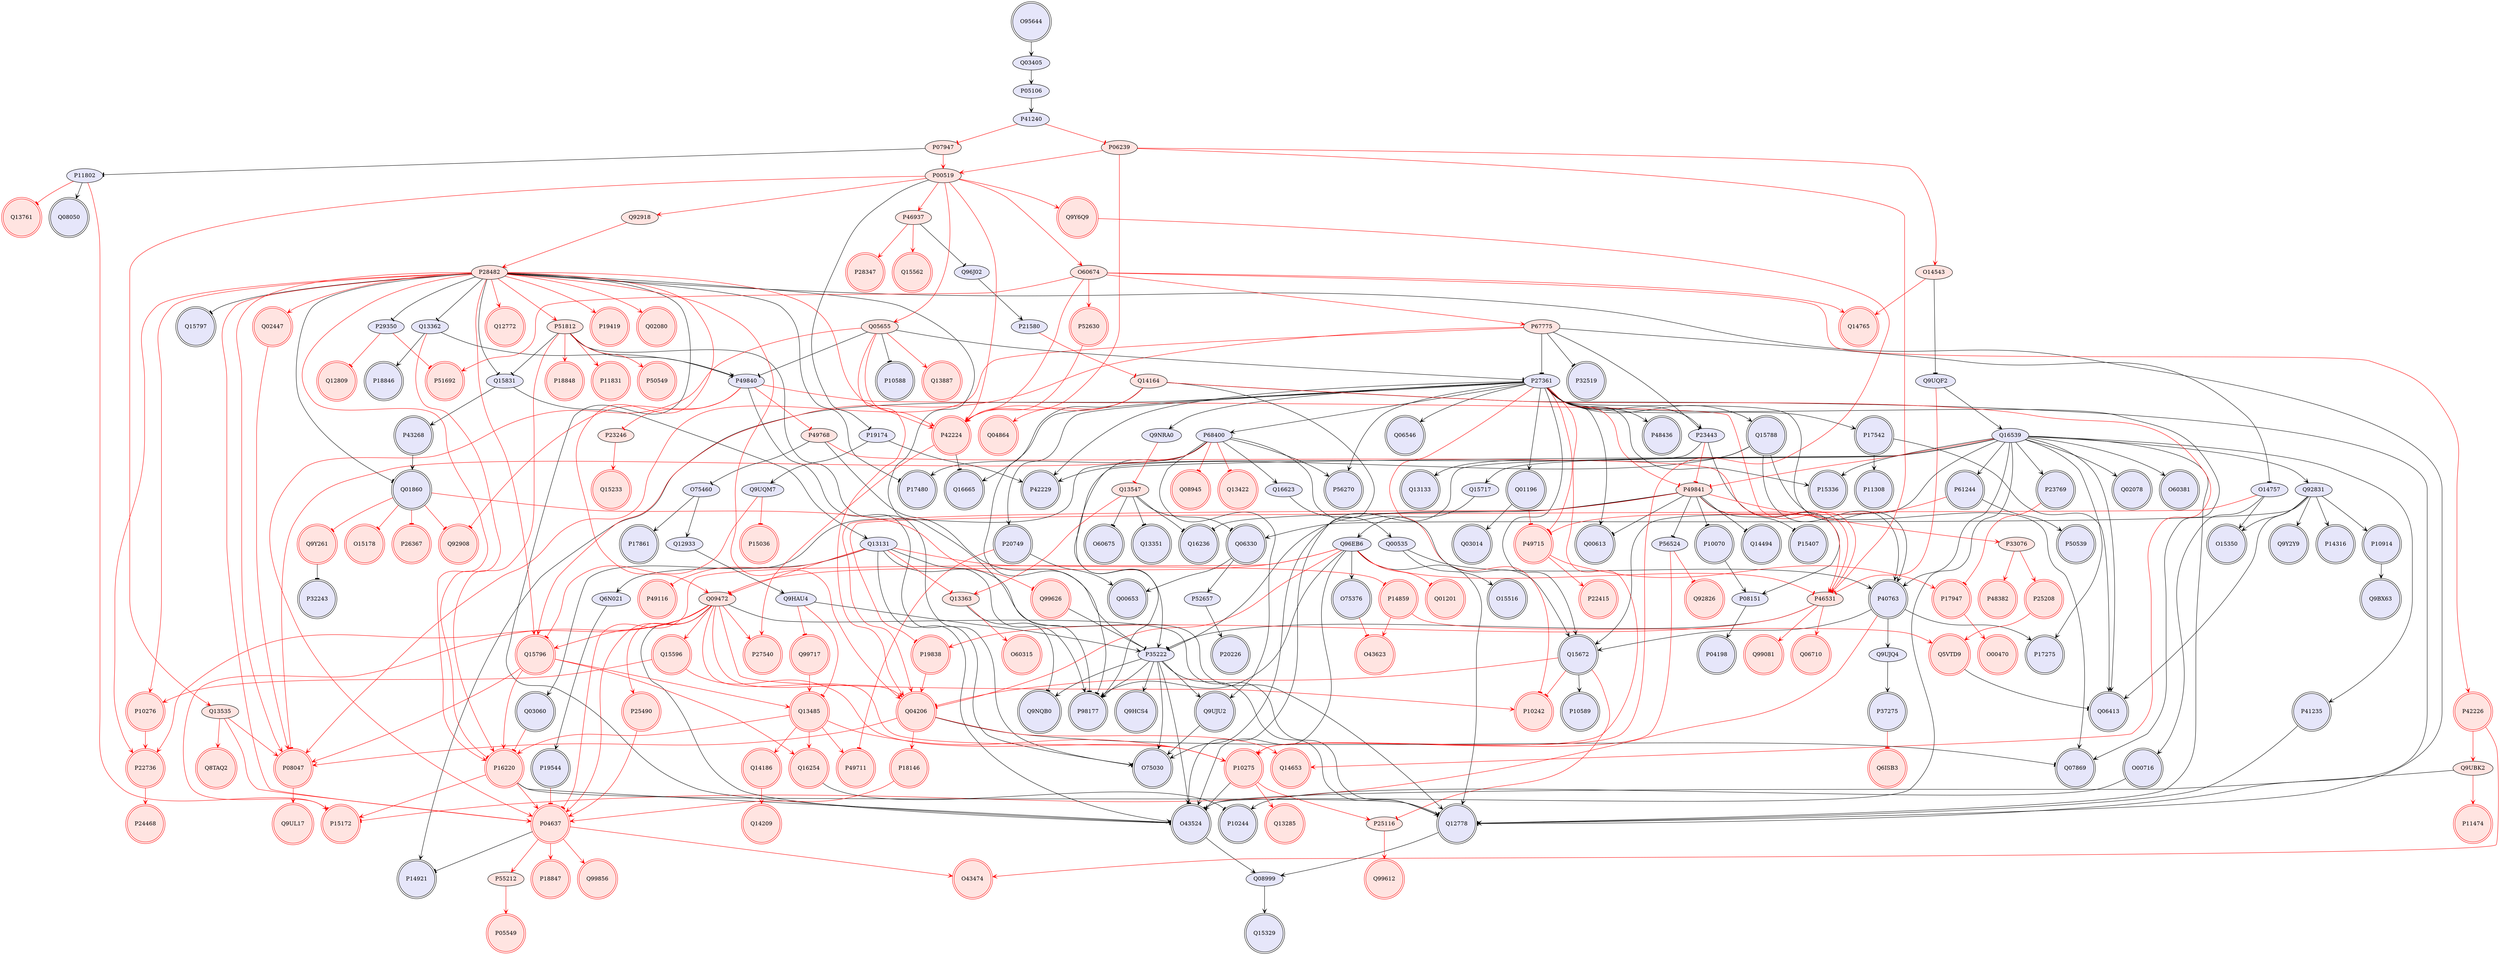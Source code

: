 digraph {

P46937->Q96J02 [penwidth=1, color=black, arrowhead="tee"]
Q96J02->P21580 [penwidth=1, color=black, arrowhead="vee"]
P07947->P11802 [penwidth=1, color=black, arrowhead="tee"]
Q00535->P40763 [penwidth=1, color=black, arrowhead="vee"]
Q16623->Q00535 [penwidth=1, color=black, arrowhead="vee"]
Q00535->O15516 [penwidth=1, color=black, arrowhead="vee"]
O75460->P17861 [penwidth=1, color=black, arrowhead="vee"]
P11802->Q08050 [penwidth=1, color=black, arrowhead="vee"]
P51812->Q15831 [penwidth=1, color=black, arrowhead="tee"]
P51812->P49840 [penwidth=1, color=black, arrowhead="tee"]
P51812->O75030 [penwidth=1, color=black, arrowhead="tee"]
Q92831->O15350 [penwidth=1, color=black, arrowhead="vee"]
O14757->O15350 [penwidth=1, color=black, arrowhead="vee"]
Q15717->Q96EB6 [penwidth=1, color=black, arrowhead="vee"]
Q96EB6->O75376 [penwidth=1, color=black, arrowhead="vee"]
Q96EB6->Q12778 [penwidth=1, color=black, arrowhead="vee"]
Q96EB6->O43524 [penwidth=1, color=black, arrowhead="vee"]
Q96EB6->P98177 [penwidth=1, color=black, arrowhead="vee"]
Q09472->Q12778 [penwidth=1, color=black, arrowhead="tee"]
Q09472->O43524 [penwidth=1, color=black, arrowhead="tee"]
P27361->P40763 [penwidth=1, color=black, arrowhead="vee"]
P67775->P27361 [penwidth=1, color=black, arrowhead="tee"]
P27361->Q00613 [penwidth=1, color=black, arrowhead="vee"]
P27361->Q15788 [penwidth=1, color=black, arrowhead="vee"]
P27361->P68400 [penwidth=1, color=black, arrowhead="vee"]
P27361->P20749 [penwidth=1, color=black, arrowhead="vee"]
P27361->P15336 [penwidth=1, color=black, arrowhead="vee"]
P27361->P23443 [penwidth=1, color=black, arrowhead="vee"]
P27361->Q06546 [penwidth=1, color=black, arrowhead="vee"]
P27361->P42229 [penwidth=1, color=black, arrowhead="vee"]
P27361->Q16665 [penwidth=1, color=black, arrowhead="vee"]
P27361->Q15672 [penwidth=1, color=black, arrowhead="vee"]
P27361->Q9NRA0 [penwidth=1, color=black, arrowhead="vee"]
Q05655->P27361 [penwidth=1, color=black, arrowhead="tee"]
P27361->Q07869 [penwidth=1, color=black, arrowhead="vee"]
P27361->Q01196 [penwidth=1, color=black, arrowhead="vee"]
P27361->P14921 [penwidth=1, color=black, arrowhead="vee"]
P27361->P17542 [penwidth=1, color=black, arrowhead="vee"]
P27361->P56270 [penwidth=1, color=black, arrowhead="vee"]
P10070->P08151 [penwidth=1, color=black, arrowhead="vee"]
P23443->P08151 [penwidth=1, color=black, arrowhead="vee"]
P49768->P35222 [penwidth=1, color=black, arrowhead="tee"]
P35222->Q9NQB0 [penwidth=1, color=black, arrowhead="vee"]
P35222->Q12778 [penwidth=1, color=black, arrowhead="vee"]
P35222->Q9UJU2 [penwidth=1, color=black, arrowhead="vee"]
P68400->P35222 [penwidth=1, color=black, arrowhead="vee"]
P46531->P35222 [penwidth=1, color=black, arrowhead="tee"]
P35222->O75030 [penwidth=1, color=black, arrowhead="vee"]
P35222->O43524 [penwidth=1, color=black, arrowhead="vee"]
P49841->P35222 [penwidth=1, color=black, arrowhead="tee"]
P35222->P98177 [penwidth=1, color=black, arrowhead="vee"]
Q9HAU4->P35222 [penwidth=1, color=black, arrowhead="vee"]
Q99626->P35222 [penwidth=1, color=black, arrowhead="tee"]
P35222->Q9HCS4 [penwidth=1, color=black, arrowhead="vee"]
O14543->Q9UQF2 [penwidth=1, color=black, arrowhead="tee"]
Q9UQF2->Q16539 [penwidth=1, color=black, arrowhead="vee"]
P20749->Q00653 [penwidth=1, color=black, arrowhead="vee"]
Q16539->Q15717 [penwidth=1, color=black, arrowhead="vee"]
Q15788->P40763 [penwidth=1, color=black, arrowhead="vee"]
P40763->P17275 [penwidth=1, color=black, arrowhead="vee"]
P40763->Q15672 [penwidth=1, color=black, arrowhead="vee"]
Q16539->P40763 [penwidth=1, color=black, arrowhead="vee"]
P28482->Q15797 [penwidth=1, color=black, arrowhead="tee"]
Q13363->Q9NQB0 [penwidth=1, color=black, arrowhead="tee"]
O00716->P10244 [penwidth=1, color=black, arrowhead="vee"]
Q16254->P10244 [penwidth=1, color=black, arrowhead="tee"]
P16220->Q12778 [penwidth=1, color=black, arrowhead="tee"]
P16220->O43524 [penwidth=1, color=black, arrowhead="tee"]
Q14164->Q12778 [penwidth=1, color=black, arrowhead="tee"]
Q14164->O43524 [penwidth=1, color=black, arrowhead="tee"]
Q14164->P98177 [penwidth=1, color=black, arrowhead="tee"]
Q9Y261->P32243 [penwidth=1, color=black, arrowhead="tee"]
P49768->O75460 [penwidth=1, color=black, arrowhead="tee"]
O75460->Q12933 [penwidth=1, color=black, arrowhead="vee"]
Q92831->Q06330 [penwidth=1, color=black, arrowhead="vee"]
Q92831->P10914 [penwidth=1, color=black, arrowhead="vee"]
Q16539->Q92831 [penwidth=1, color=black, arrowhead="vee"]
Q92831->P14316 [penwidth=1, color=black, arrowhead="vee"]
Q92831->Q06413 [penwidth=1, color=black, arrowhead="vee"]
Q92831->Q9Y2Y9 [penwidth=1, color=black, arrowhead="vee"]
O14757->O00716 [penwidth=1, color=black, arrowhead="vee"]
P49841->P10070 [penwidth=1, color=black, arrowhead="tee"]
Q08999->Q15329 [penwidth=1, color=black, arrowhead="vee"]
P28482->Q15831 [penwidth=1, color=black, arrowhead="tee"]
Q15831->Q13131 [penwidth=1, color=black, arrowhead="vee"]
Q15831->P43268 [penwidth=1, color=black, arrowhead="vee"]
P28482->P29350 [penwidth=1, color=black, arrowhead="tee"]
P67775->O14757 [penwidth=1, color=black, arrowhead="tee"]
P67775->P23443 [penwidth=1, color=black, arrowhead="tee"]
P67775->P32519 [penwidth=1, color=black, arrowhead="tee"]
P68400->Q16623 [penwidth=1, color=black, arrowhead="vee"]
P04637->P14921 [penwidth=1, color=black, arrowhead="tee"]
P52657->P20226 [penwidth=1, color=black, arrowhead="vee"]
Q16539->Q12778 [penwidth=1, color=black, arrowhead="vee"]
P28482->Q12778 [penwidth=1, color=black, arrowhead="tee"]
Q13131->Q12778 [penwidth=1, color=black, arrowhead="vee"]
P41235->Q12778 [penwidth=1, color=black, arrowhead="vee"]
P49840->O75030 [penwidth=1, color=black, arrowhead="vee"]
Q13362->P49840 [penwidth=1, color=black, arrowhead="vee"]
Q05655->P49840 [penwidth=1, color=black, arrowhead="tee"]
P42224->Q16665 [penwidth=1, color=black, arrowhead="tee"]
P49841->Q00613 [penwidth=1, color=black, arrowhead="tee"]
Q15788->P42229 [penwidth=1, color=black, arrowhead="vee"]
Q15788->Q07869 [penwidth=1, color=black, arrowhead="vee"]
Q15788->Q13133 [penwidth=1, color=black, arrowhead="vee"]
P68400->Q9UJU2 [penwidth=1, color=black, arrowhead="vee"]
Q9UJU2->O75030 [penwidth=1, color=black, arrowhead="vee"]
P10275->O43524 [penwidth=1, color=black, arrowhead="tee"]
P49841->P56524 [penwidth=1, color=black, arrowhead="tee"]
Q13547->Q06330 [penwidth=1, color=black, arrowhead="tee"]
Q06330->P52657 [penwidth=1, color=black, arrowhead="vee"]
Q13362->P18846 [penwidth=1, color=black, arrowhead="vee"]
Q16539->P61244 [penwidth=1, color=black, arrowhead="vee"]
P61244->P50539 [penwidth=1, color=black, arrowhead="vee"]
Q13547->O60675 [penwidth=1, color=black, arrowhead="tee"]
Q13547->Q16236 [penwidth=1, color=black, arrowhead="tee"]
Q13547->Q13351 [penwidth=1, color=black, arrowhead="tee"]
P19174->Q9UQM7 [penwidth=1, color=black, arrowhead="vee"]
P19174->P42229 [penwidth=1, color=black, arrowhead="vee"]
P00519->P19174 [penwidth=1, color=black, arrowhead="tee"]
P68400->Q15672 [penwidth=1, color=black, arrowhead="vee"]
P68400->P56270 [penwidth=1, color=black, arrowhead="vee"]
P68400->P17480 [penwidth=1, color=black, arrowhead="vee"]
Q16539->P15336 [penwidth=1, color=black, arrowhead="vee"]
P49841->P15407 [penwidth=1, color=black, arrowhead="tee"]
P10914->Q9BX63 [penwidth=1, color=black, arrowhead="vee"]
P23443->Q03060 [penwidth=1, color=black, arrowhead="vee"]
Q16539->O75030 [penwidth=1, color=black, arrowhead="vee"]
Q9UBK2->O43524 [penwidth=1, color=black, arrowhead="tee"]
Q16539->Q02078 [penwidth=1, color=black, arrowhead="vee"]
Q04206->Q07869 [penwidth=1, color=black, arrowhead="tee"]
P49841->Q16236 [penwidth=1, color=black, arrowhead="tee"]
Q16539->P17275 [penwidth=1, color=black, arrowhead="vee"]
P28482->Q13362 [penwidth=1, color=black, arrowhead="tee"]
Q16539->Q15672 [penwidth=1, color=black, arrowhead="vee"]
Q16539->O60381 [penwidth=1, color=black, arrowhead="vee"]
Q05655->P10588 [penwidth=1, color=black, arrowhead="tee"]
Q16539->O43524 [penwidth=1, color=black, arrowhead="vee"]
P28482->O43524 [penwidth=1, color=black, arrowhead="tee"]
Q13131->O43524 [penwidth=1, color=black, arrowhead="vee"]
Q12933->Q9HAU4 [penwidth=1, color=black, arrowhead="vee"]
Q01196->Q03014 [penwidth=1, color=black, arrowhead="vee"]
Q16539->P98177 [penwidth=1, color=black, arrowhead="vee"]
Q16539->P41235 [penwidth=1, color=black, arrowhead="vee"]
Q16539->P23769 [penwidth=1, color=black, arrowhead="vee"]
Q16539->Q06413 [penwidth=1, color=black, arrowhead="vee"]
P49841->Q14494 [penwidth=1, color=black, arrowhead="tee"]
P28482->P98177 [penwidth=1, color=black, arrowhead="tee"]
Q13131->P98177 [penwidth=1, color=black, arrowhead="vee"]
P28482->Q01860 [penwidth=1, color=black, arrowhead="tee"]
P28482->P17480 [penwidth=1, color=black, arrowhead="tee"]
Q03405->P05106 [penwidth=1, color=black, arrowhead="vee"]
Q13131->Q6N021 [penwidth=1, color=black, arrowhead="vee"]
P05106->P41240 [penwidth=1, color=black, arrowhead="vee"]
Q6N021->P19544 [penwidth=1, color=black, arrowhead="vee"]
P08151->P04198 [penwidth=1, color=black, arrowhead="vee"]
P43268->Q01860 [penwidth=1, color=black, arrowhead="vee"]
P17542->Q06413 [penwidth=1, color=black, arrowhead="vee"]
P17542->P11308 [penwidth=1, color=black, arrowhead="vee"]
P40763->Q9UJQ4 [penwidth=1, color=black, arrowhead="vee"]
Q5VTD9->Q06413 [penwidth=1, color=black, arrowhead="tee"]
Q9UJQ4->P37275 [penwidth=1, color=black, arrowhead="vee"]
Q06330->Q00653 [penwidth=1, color=black, arrowhead="vee"]
Q15672->P10589 [penwidth=1, color=black, arrowhead="vee"]
P27361->P48436 [penwidth=1, color=black, arrowhead="vee"]
O43524->Q08999 [penwidth=1, color=black, arrowhead="vee"]
O95644->Q03405 [penwidth=1, color=black, arrowhead="vee"]
Q12778->Q08999 [penwidth=1, color=black, arrowhead="vee"]
P07947->P00519 [penwidth=1, color=red, arrowhead="vee"]
P41240->P07947 [penwidth=1, color=red, arrowhead="tee"]
P06239->O14543 [penwidth=1, color=red, arrowhead="vee"]
P06239->P42224 [penwidth=1, color=red, arrowhead="vee"]
P06239->P46531 [penwidth=1, color=red, arrowhead="vee"]
P06239->P00519 [penwidth=1, color=red, arrowhead="vee"]
P41240->P06239 [penwidth=1, color=red, arrowhead="tee"]
P04637->P55212 [penwidth=1, color=red, arrowhead="vee"]
P55212->P05549 [penwidth=1, color=red, arrowhead="vee"]
P04637->P18847 [penwidth=1, color=red, arrowhead="vee"]
P51812->P18848 [penwidth=1, color=red, arrowhead="vee"]
P51812->P16220 [penwidth=1, color=red, arrowhead="vee"]
P51812->P11831 [penwidth=1, color=red, arrowhead="vee"]
P28482->P51812 [penwidth=1, color=red, arrowhead="vee"]
P51812->P50549 [penwidth=1, color=red, arrowhead="vee"]
Q99717->Q13485 [penwidth=1, color=red, arrowhead="vee"]
Q9HAU4->Q99717 [penwidth=1, color=red, arrowhead="tee"]
Q96EB6->Q09472 [penwidth=1, color=red, arrowhead="tee"]
Q96EB6->P04637 [penwidth=1, color=red, arrowhead="tee"]
Q96EB6->Q01201 [penwidth=1, color=red, arrowhead="tee"]
Q96EB6->P46531 [penwidth=1, color=red, arrowhead="tee"]
Q96EB6->Q04206 [penwidth=1, color=red, arrowhead="tee"]
Q13131->P14859 [penwidth=1, color=red, arrowhead="tee"]
Q09472->Q15796 [penwidth=1, color=red, arrowhead="vee"]
Q09472->P27540 [penwidth=1, color=red, arrowhead="vee"]
Q09472->P25490 [penwidth=1, color=red, arrowhead="vee"]
Q09472->P04637 [penwidth=1, color=red, arrowhead="vee"]
Q09472->P10275 [penwidth=1, color=red, arrowhead="vee"]
Q09472->P15172 [penwidth=1, color=red, arrowhead="vee"]
Q09472->P10242 [penwidth=1, color=red, arrowhead="vee"]
Q09472->Q15596 [penwidth=1, color=red, arrowhead="vee"]
Q09472->Q04206 [penwidth=1, color=red, arrowhead="vee"]
Q09472->P22736 [penwidth=1, color=red, arrowhead="vee"]
P28482->Q09472 [penwidth=1, color=red, arrowhead="vee"]
Q13131->Q09472 [penwidth=1, color=red, arrowhead="tee"]
P27361->P49715 [penwidth=1, color=red, arrowhead="tee"]
P27361->P10275 [penwidth=1, color=red, arrowhead="tee"]
P27361->P10242 [penwidth=1, color=red, arrowhead="tee"]
P27361->P49841 [penwidth=1, color=red, arrowhead="tee"]
Q15796->Q13485 [penwidth=1, color=red, arrowhead="vee"]
Q15796->P16220 [penwidth=1, color=red, arrowhead="vee"]
P67775->Q15796 [penwidth=1, color=red, arrowhead="vee"]
Q9UQM7->Q15796 [penwidth=1, color=red, arrowhead="tee"]
Q15796->P08047 [penwidth=1, color=red, arrowhead="vee"]
Q15796->Q16254 [penwidth=1, color=red, arrowhead="vee"]
P28482->Q15796 [penwidth=1, color=red, arrowhead="vee"]
P29350->P51692 [penwidth=1, color=red, arrowhead="tee"]
O60674->P51692 [penwidth=1, color=red, arrowhead="vee"]
Q9UQF2->P46531 [penwidth=1, color=red, arrowhead="tee"]
P40763->P15172 [penwidth=1, color=red, arrowhead="tee"]
Q13547->Q13363 [penwidth=1, color=red, arrowhead="vee"]
Q13131->Q13363 [penwidth=1, color=red, arrowhead="tee"]
Q13363->O60315 [penwidth=1, color=red, arrowhead="vee"]
Q13485->P16220 [penwidth=1, color=red, arrowhead="vee"]
Q13485->P49711 [penwidth=1, color=red, arrowhead="vee"]
Q13485->P10275 [penwidth=1, color=red, arrowhead="vee"]
Q13485->Q16254 [penwidth=1, color=red, arrowhead="vee"]
Q9HAU4->Q13485 [penwidth=1, color=red, arrowhead="tee"]
Q13485->Q14186 [penwidth=1, color=red, arrowhead="vee"]
P42224->P27540 [penwidth=1, color=red, arrowhead="vee"]
P00519->P46937 [penwidth=1, color=red, arrowhead="vee"]
P46937->Q15562 [penwidth=1, color=red, arrowhead="vee"]
P46937->P28347 [penwidth=1, color=red, arrowhead="vee"]
Q13131->P49116 [penwidth=1, color=red, arrowhead="tee"]
P61244->P49715 [penwidth=1, color=red, arrowhead="tee"]
P49715->P22415 [penwidth=1, color=red, arrowhead="vee"]
P49715->P17947 [penwidth=1, color=red, arrowhead="vee"]
Q01196->P49715 [penwidth=1, color=red, arrowhead="tee"]
P16220->P04637 [penwidth=1, color=red, arrowhead="vee"]
Q13362->P16220 [penwidth=1, color=red, arrowhead="tee"]
P28482->P16220 [penwidth=1, color=red, arrowhead="vee"]
Q03060->P16220 [penwidth=1, color=red, arrowhead="tee"]
Q14164->Q14653 [penwidth=1, color=red, arrowhead="vee"]
Q14164->P42224 [penwidth=1, color=red, arrowhead="vee"]
Q14164->Q04864 [penwidth=1, color=red, arrowhead="vee"]
P21580->Q14164 [penwidth=1, color=red, arrowhead="tee"]
O14757->P19838 [penwidth=1, color=red, arrowhead="tee"]
P46531->P19838 [penwidth=1, color=red, arrowhead="vee"]
P19838->Q04206 [penwidth=1, color=red, arrowhead="vee"]
P25490->P04637 [penwidth=1, color=red, arrowhead="vee"]
Q9Y6Q9->P10275 [penwidth=1, color=red, arrowhead="vee"]
P00519->Q9Y6Q9 [penwidth=1, color=red, arrowhead="vee"]
P23246->Q15233 [penwidth=1, color=red, arrowhead="vee"]
P52630->P42224 [penwidth=1, color=red, arrowhead="vee"]
O60674->P52630 [penwidth=1, color=red, arrowhead="vee"]
O14543->Q14765 [penwidth=1, color=red, arrowhead="vee"]
Q14186->Q14209 [penwidth=1, color=red, arrowhead="vee"]
P29350->Q12809 [penwidth=1, color=red, arrowhead="tee"]
P49840->P49768 [penwidth=1, color=red, arrowhead="tee"]
P49768->P46531 [penwidth=1, color=red, arrowhead="vee"]
P67775->P08047 [penwidth=1, color=red, arrowhead="vee"]
O60674->P67775 [penwidth=1, color=red, arrowhead="vee"]
P04637->O43474 [penwidth=1, color=red, arrowhead="vee"]
P18146->P04637 [penwidth=1, color=red, arrowhead="vee"]
Q13535->P04637 [penwidth=1, color=red, arrowhead="vee"]
P04637->Q99856 [penwidth=1, color=red, arrowhead="vee"]
Q05655->P04637 [penwidth=1, color=red, arrowhead="vee"]
P28482->P04637 [penwidth=1, color=red, arrowhead="vee"]
P19544->P04637 [penwidth=1, color=red, arrowhead="tee"]
O60674->Q14765 [penwidth=1, color=red, arrowhead="vee"]
P49840->P46531 [penwidth=1, color=red, arrowhead="tee"]
P49840->P23246 [penwidth=1, color=red, arrowhead="tee"]
P49840->Q92908 [penwidth=1, color=red, arrowhead="tee"]
Q04206->P18146 [penwidth=1, color=red, arrowhead="vee"]
Q04206->Q14653 [penwidth=1, color=red, arrowhead="vee"]
P00519->P42224 [penwidth=1, color=red, arrowhead="vee"]
Q05655->P42224 [penwidth=1, color=red, arrowhead="vee"]
O60674->P42224 [penwidth=1, color=red, arrowhead="vee"]
P28482->P42224 [penwidth=1, color=red, arrowhead="vee"]
Q15596->P10276 [penwidth=1, color=red, arrowhead="vee"]
P10276->P22736 [penwidth=1, color=red, arrowhead="vee"]
P28482->P10276 [penwidth=1, color=red, arrowhead="vee"]
P56524->P10275 [penwidth=1, color=red, arrowhead="tee"]
Q15596->P10275 [penwidth=1, color=red, arrowhead="vee"]
P10275->P25116 [penwidth=1, color=red, arrowhead="vee"]
P10275->Q13285 [penwidth=1, color=red, arrowhead="vee"]
P11802->P15172 [penwidth=1, color=red, arrowhead="tee"]
Q13535->Q8TAQ2 [penwidth=1, color=red, arrowhead="vee"]
P00519->Q13535 [penwidth=1, color=red, arrowhead="vee"]
Q13535->P08047 [penwidth=1, color=red, arrowhead="vee"]
Q9NRA0->Q13547 [penwidth=1, color=red, arrowhead="tee"]
Q9UQM7->P15036 [penwidth=1, color=red, arrowhead="tee"]
O60674->P42226 [penwidth=1, color=red, arrowhead="vee"]
P33076->P25208 [penwidth=1, color=red, arrowhead="vee"]
P68400->Q08945 [penwidth=1, color=red, arrowhead="tee"]
P68400->P08047 [penwidth=1, color=red, arrowhead="tee"]
P68400->Q13422 [penwidth=1, color=red, arrowhead="tee"]
P46531->Q06710 [penwidth=1, color=red, arrowhead="vee"]
P49841->P46531 [penwidth=1, color=red, arrowhead="vee"]
P11802->Q13761 [penwidth=1, color=red, arrowhead="tee"]
P23443->P49841 [penwidth=1, color=red, arrowhead="tee"]
Q9UBK2->P11474 [penwidth=1, color=red, arrowhead="vee"]
P08047->Q9UL17 [penwidth=1, color=red, arrowhead="vee"]
Q15672->Q04206 [penwidth=1, color=red, arrowhead="tee"]
Q05655->Q04206 [penwidth=1, color=red, arrowhead="vee"]
P49841->Q04206 [penwidth=1, color=red, arrowhead="vee"]
Q04206->P08047 [penwidth=1, color=red, arrowhead="vee"]
P28482->Q04206 [penwidth=1, color=red, arrowhead="vee"]
P28482->P22736 [penwidth=1, color=red, arrowhead="vee"]
P22736->P24468 [penwidth=1, color=red, arrowhead="vee"]
P00519->Q05655 [penwidth=1, color=red, arrowhead="vee"]
P00519->O60674 [penwidth=1, color=red, arrowhead="vee"]
P00519->Q92918 [penwidth=1, color=red, arrowhead="vee"]
P28482->Q12772 [penwidth=1, color=red, arrowhead="vee"]
Q05655->Q13887 [penwidth=1, color=red, arrowhead="vee"]
P23769->P17947 [penwidth=1, color=red, arrowhead="tee"]
Q02447->P08047 [penwidth=1, color=red, arrowhead="vee"]
P28482->Q02447 [penwidth=1, color=red, arrowhead="vee"]
Q16539->P49841 [penwidth=1, color=red, arrowhead="tee"]
P49841->P33076 [penwidth=1, color=red, arrowhead="vee"]
P28482->P08047 [penwidth=1, color=red, arrowhead="vee"]
P28482->P19419 [penwidth=1, color=red, arrowhead="vee"]
Q92918->P28482 [penwidth=1, color=red, arrowhead="vee"]
P28482->Q02080 [penwidth=1, color=red, arrowhead="vee"]
P33076->P48382 [penwidth=1, color=red, arrowhead="vee"]
P16220->P15172 [penwidth=1, color=red, arrowhead="vee"]
Q01860->Q9Y261 [penwidth=1, color=red, arrowhead="tee"]
Q15672->P10242 [penwidth=1, color=red, arrowhead="tee"]
P14859->Q5VTD9 [penwidth=1, color=red, arrowhead="vee"]
P14859->O43623 [penwidth=1, color=red, arrowhead="vee"]
Q01860->Q92908 [penwidth=1, color=red, arrowhead="tee"]
P20749->P49711 [penwidth=1, color=red, arrowhead="tee"]
Q01860->Q99626 [penwidth=1, color=red, arrowhead="tee"]
Q01860->P26367 [penwidth=1, color=red, arrowhead="tee"]
Q01860->O15178 [penwidth=1, color=red, arrowhead="tee"]
P37275->Q6ISB3 [penwidth=1, color=red, arrowhead="tee"]
P25208->Q5VTD9 [penwidth=1, color=red, arrowhead="vee"]
P46531->Q99081 [penwidth=1, color=red, arrowhead="vee"]
P42226->Q9UBK2 [penwidth=1, color=red, arrowhead="vee"]
P25116->Q99612 [penwidth=1, color=red, arrowhead="vee"]
P17947->O00470 [penwidth=1, color=red, arrowhead="vee"]
P42226->O43474 [penwidth=1, color=red, arrowhead="vee"]
Q15672->P25116 [penwidth=1, color=red, arrowhead="tee"]
P56524->Q92826 [penwidth=1, color=red, arrowhead="tee"]
O75376->O43623 [penwidth=1, color=red, arrowhead="tee"]
O95644 [style=filled, color=black, fillcolor=lavender, shape=invhouse];
P10275 [style=filled, color=red, fillcolor=mistyrose, shape=doublecircle];
Q99856 [style=filled, color=red, fillcolor=mistyrose, shape=doublecircle];
P27540 [style=filled, color=red, fillcolor=mistyrose, shape=doublecircle];
P18846 [style=filled, color=black, fillcolor=lavender, shape=doublecircle];
P15336 [style=filled, color=black, fillcolor=lavender, shape=doublecircle];
P18847 [style=filled, color=red, fillcolor=mistyrose, shape=doublecircle];
P18848 [style=filled, color=red, fillcolor=mistyrose, shape=doublecircle];
Q9BX63 [style=filled, color=black, fillcolor=lavender, shape=doublecircle];
P20749 [style=filled, color=black, fillcolor=lavender, shape=doublecircle];
Q99626 [style=filled, color=red, fillcolor=mistyrose, shape=doublecircle];
P49715 [style=filled, color=red, fillcolor=mistyrose, shape=doublecircle];
O15516 [style=filled, color=black, fillcolor=lavender, shape=doublecircle];
P16220 [style=filled, color=red, fillcolor=mistyrose, shape=doublecircle];
Q03060 [style=filled, color=black, fillcolor=lavender, shape=doublecircle];
P49711 [style=filled, color=red, fillcolor=mistyrose, shape=doublecircle];
Q14209 [style=filled, color=red, fillcolor=mistyrose, shape=doublecircle];
O00716 [style=filled, color=black, fillcolor=lavender, shape=doublecircle];
Q16254 [style=filled, color=red, fillcolor=mistyrose, shape=doublecircle];
Q15329 [style=filled, color=black, fillcolor=lavender, shape=doublecircle];
P18146 [style=filled, color=red, fillcolor=mistyrose, shape=doublecircle];
P32519 [style=filled, color=black, fillcolor=lavender, shape=doublecircle];
P19419 [style=filled, color=red, fillcolor=mistyrose, shape=doublecircle];
P11308 [style=filled, color=black, fillcolor=lavender, shape=doublecircle];
Q12809 [style=filled, color=red, fillcolor=mistyrose, shape=doublecircle];
P11474 [style=filled, color=red, fillcolor=mistyrose, shape=doublecircle];
P14921 [style=filled, color=black, fillcolor=lavender, shape=doublecircle];
P15036 [style=filled, color=red, fillcolor=mistyrose, shape=doublecircle];
P50549 [style=filled, color=red, fillcolor=mistyrose, shape=doublecircle];
P43268 [style=filled, color=black, fillcolor=lavender, shape=doublecircle];
P15407 [style=filled, color=black, fillcolor=lavender, shape=doublecircle];
Q9Y261 [style=filled, color=red, fillcolor=mistyrose, shape=doublecircle];
Q08050 [style=filled, color=black, fillcolor=lavender, shape=doublecircle];
Q12778 [style=filled, color=black, fillcolor=lavender, shape=doublecircle];
O43524 [style=filled, color=black, fillcolor=lavender, shape=doublecircle];
P98177 [style=filled, color=black, fillcolor=lavender, shape=doublecircle];
Q06546 [style=filled, color=black, fillcolor=lavender, shape=doublecircle];
P23769 [style=filled, color=black, fillcolor=lavender, shape=doublecircle];
Q92908 [style=filled, color=red, fillcolor=mistyrose, shape=doublecircle];
Q5VTD9 [style=filled, color=red, fillcolor=mistyrose, shape=doublecircle];
P10070 [style=filled, color=black, fillcolor=lavender, shape=doublecircle];
Q6ISB3 [style=filled, color=red, fillcolor=mistyrose, shape=doublecircle];
O60381 [style=filled, color=black, fillcolor=lavender, shape=doublecircle];
Q03014 [style=filled, color=black, fillcolor=lavender, shape=doublecircle];
Q16665 [style=filled, color=black, fillcolor=lavender, shape=doublecircle];
P41235 [style=filled, color=black, fillcolor=lavender, shape=doublecircle];
Q92826 [style=filled, color=red, fillcolor=mistyrose, shape=doublecircle];
Q00613 [style=filled, color=black, fillcolor=lavender, shape=doublecircle];
Q13422 [style=filled, color=red, fillcolor=mistyrose, shape=doublecircle];
P10914 [style=filled, color=black, fillcolor=lavender, shape=doublecircle];
P14316 [style=filled, color=black, fillcolor=lavender, shape=doublecircle];
Q14653 [style=filled, color=red, fillcolor=mistyrose, shape=doublecircle];
P17275 [style=filled, color=black, fillcolor=lavender, shape=doublecircle];
Q13351 [style=filled, color=black, fillcolor=lavender, shape=doublecircle];
Q9Y2Y9 [style=filled, color=black, fillcolor=lavender, shape=doublecircle];
O43474 [style=filled, color=red, fillcolor=mistyrose, shape=doublecircle];
Q13887 [style=filled, color=red, fillcolor=mistyrose, shape=doublecircle];
Q99612 [style=filled, color=red, fillcolor=mistyrose, shape=doublecircle];
Q9UJU2 [style=filled, color=black, fillcolor=lavender, shape=doublecircle];
O60675 [style=filled, color=black, fillcolor=lavender, shape=doublecircle];
P61244 [style=filled, color=black, fillcolor=lavender, shape=doublecircle];
P56270 [style=filled, color=black, fillcolor=lavender, shape=doublecircle];
Q02078 [style=filled, color=black, fillcolor=lavender, shape=doublecircle];
Q02080 [style=filled, color=red, fillcolor=mistyrose, shape=doublecircle];
Q06413 [style=filled, color=black, fillcolor=lavender, shape=doublecircle];
O00470 [style=filled, color=red, fillcolor=mistyrose, shape=doublecircle];
O75030 [style=filled, color=black, fillcolor=lavender, shape=doublecircle];
P50539 [style=filled, color=black, fillcolor=lavender, shape=doublecircle];
P10242 [style=filled, color=red, fillcolor=mistyrose, shape=doublecircle];
P10244 [style=filled, color=black, fillcolor=lavender, shape=doublecircle];
P04198 [style=filled, color=black, fillcolor=lavender, shape=doublecircle];
P15172 [style=filled, color=red, fillcolor=mistyrose, shape=doublecircle];
Q15788 [style=filled, color=black, fillcolor=lavender, shape=doublecircle];
Q15596 [style=filled, color=red, fillcolor=mistyrose, shape=doublecircle];
Q9Y6Q9 [style=filled, color=red, fillcolor=mistyrose, shape=doublecircle];
O75376 [style=filled, color=black, fillcolor=lavender, shape=doublecircle];
O95644 [style=filled, color=black, fillcolor=lavender, shape=doublecircle];
Q16236 [style=filled, color=black, fillcolor=lavender, shape=doublecircle];
P19838 [style=filled, color=red, fillcolor=mistyrose, shape=doublecircle];
Q00653 [style=filled, color=black, fillcolor=lavender, shape=doublecircle];
P25208 [style=filled, color=red, fillcolor=mistyrose, shape=doublecircle];
Q15233 [style=filled, color=red, fillcolor=mistyrose, shape=doublecircle];
Q13133 [style=filled, color=black, fillcolor=lavender, shape=doublecircle];
P49116 [style=filled, color=red, fillcolor=mistyrose, shape=doublecircle];
P10589 [style=filled, color=black, fillcolor=lavender, shape=doublecircle];
P24468 [style=filled, color=red, fillcolor=mistyrose, shape=doublecircle];
P10588 [style=filled, color=black, fillcolor=lavender, shape=doublecircle];
P22736 [style=filled, color=red, fillcolor=mistyrose, shape=doublecircle];
Q13285 [style=filled, color=red, fillcolor=mistyrose, shape=doublecircle];
Q14494 [style=filled, color=black, fillcolor=lavender, shape=doublecircle];
P32243 [style=filled, color=black, fillcolor=lavender, shape=doublecircle];
P26367 [style=filled, color=red, fillcolor=mistyrose, shape=doublecircle];
Q06710 [style=filled, color=red, fillcolor=mistyrose, shape=doublecircle];
P14859 [style=filled, color=red, fillcolor=mistyrose, shape=doublecircle];
Q01860 [style=filled, color=black, fillcolor=lavender, shape=doublecircle];
Q07869 [style=filled, color=black, fillcolor=lavender, shape=doublecircle];
P10276 [style=filled, color=red, fillcolor=mistyrose, shape=doublecircle];
Q06330 [style=filled, color=black, fillcolor=lavender, shape=doublecircle];
Q04864 [style=filled, color=red, fillcolor=mistyrose, shape=doublecircle];
Q04206 [style=filled, color=red, fillcolor=mistyrose, shape=doublecircle];
Q01201 [style=filled, color=red, fillcolor=mistyrose, shape=doublecircle];
P48382 [style=filled, color=red, fillcolor=mistyrose, shape=doublecircle];
Q01196 [style=filled, color=black, fillcolor=lavender, shape=doublecircle];
Q13761 [style=filled, color=red, fillcolor=mistyrose, shape=doublecircle];
Q15797 [style=filled, color=black, fillcolor=lavender, shape=doublecircle];
Q15796 [style=filled, color=red, fillcolor=mistyrose, shape=doublecircle];
Q13485 [style=filled, color=red, fillcolor=mistyrose, shape=doublecircle];
Q99717 [style=filled, color=red, fillcolor=mistyrose, shape=doublecircle];
Q8TAQ2 [style=filled, color=red, fillcolor=mistyrose, shape=doublecircle];
O43623 [style=filled, color=red, fillcolor=mistyrose, shape=doublecircle];
P48436 [style=filled, color=black, fillcolor=lavender, shape=doublecircle];
P08047 [style=filled, color=red, fillcolor=mistyrose, shape=doublecircle];
Q02447 [style=filled, color=red, fillcolor=mistyrose, shape=doublecircle];
P17947 [style=filled, color=red, fillcolor=mistyrose, shape=doublecircle];
Q12772 [style=filled, color=red, fillcolor=mistyrose, shape=doublecircle];
P11831 [style=filled, color=red, fillcolor=mistyrose, shape=doublecircle];
Q08945 [style=filled, color=red, fillcolor=mistyrose, shape=doublecircle];
P42224 [style=filled, color=red, fillcolor=mistyrose, shape=doublecircle];
P52630 [style=filled, color=red, fillcolor=mistyrose, shape=doublecircle];
P40763 [style=filled, color=black, fillcolor=lavender, shape=doublecircle];
Q14765 [style=filled, color=red, fillcolor=mistyrose, shape=doublecircle];
P42229 [style=filled, color=black, fillcolor=lavender, shape=doublecircle];
P51692 [style=filled, color=red, fillcolor=mistyrose, shape=doublecircle];
P42226 [style=filled, color=red, fillcolor=mistyrose, shape=doublecircle];
O15178 [style=filled, color=red, fillcolor=mistyrose, shape=doublecircle];
P17542 [style=filled, color=black, fillcolor=lavender, shape=doublecircle];
P20226 [style=filled, color=black, fillcolor=lavender, shape=doublecircle];
Q9UL17 [style=filled, color=red, fillcolor=mistyrose, shape=doublecircle];
Q99081 [style=filled, color=red, fillcolor=mistyrose, shape=doublecircle];
Q9HCS4 [style=filled, color=black, fillcolor=lavender, shape=doublecircle];
Q9NQB0 [style=filled, color=black, fillcolor=lavender, shape=doublecircle];
P28347 [style=filled, color=red, fillcolor=mistyrose, shape=doublecircle];
Q15562 [style=filled, color=red, fillcolor=mistyrose, shape=doublecircle];
P05549 [style=filled, color=red, fillcolor=mistyrose, shape=doublecircle];
Q14186 [style=filled, color=red, fillcolor=mistyrose, shape=doublecircle];
P04637 [style=filled, color=red, fillcolor=mistyrose, shape=doublecircle];
O15350 [style=filled, color=black, fillcolor=lavender, shape=doublecircle];
Q15672 [style=filled, color=black, fillcolor=lavender, shape=doublecircle];
P17480 [style=filled, color=black, fillcolor=lavender, shape=doublecircle];
P22415 [style=filled, color=red, fillcolor=mistyrose, shape=doublecircle];
P19544 [style=filled, color=black, fillcolor=lavender, shape=doublecircle];
P17861 [style=filled, color=black, fillcolor=lavender, shape=doublecircle];
P25490 [style=filled, color=red, fillcolor=mistyrose, shape=doublecircle];
P37275 [style=filled, color=black, fillcolor=lavender, shape=doublecircle];
O60315 [style=filled, color=red, fillcolor=mistyrose, shape=doublecircle];
P46937 [style=filled, fillcolor=mistyrose];
Q96J02 [style=filled, fillcolor=lavender];
P07947 [style=filled, fillcolor=mistyrose];
Q00535 [style=filled, fillcolor=lavender];
Q16623 [style=filled, fillcolor=lavender];
O75460 [style=filled, fillcolor=lavender];
P11802 [style=filled, fillcolor=lavender];
P51812 [style=filled, fillcolor=mistyrose];
Q92831 [style=filled, fillcolor=lavender];
O14757 [style=filled, fillcolor=lavender];
Q15717 [style=filled, fillcolor=lavender];
Q96EB6 [style=filled, fillcolor=lavender];
Q09472 [style=filled, fillcolor=mistyrose];
P27361 [style=filled, fillcolor=lavender];
P67775 [style=filled, fillcolor=mistyrose];
Q05655 [style=filled, fillcolor=mistyrose];
P23443 [style=filled, fillcolor=lavender];
P49768 [style=filled, fillcolor=mistyrose];
P35222 [style=filled, fillcolor=lavender];
P68400 [style=filled, fillcolor=lavender];
P46531 [style=filled, fillcolor=mistyrose];
P49841 [style=filled, fillcolor=mistyrose];
Q9HAU4 [style=filled, fillcolor=lavender];
O14543 [style=filled, fillcolor=mistyrose];
Q9UQF2 [style=filled, fillcolor=lavender];
Q16539 [style=filled, fillcolor=lavender];
P28482 [style=filled, fillcolor=mistyrose];
Q13363 [style=filled, fillcolor=mistyrose];
Q14164 [style=filled, fillcolor=mistyrose];
Q08999 [style=filled, fillcolor=lavender];
Q15831 [style=filled, fillcolor=lavender];
P52657 [style=filled, fillcolor=lavender];
Q13131 [style=filled, fillcolor=lavender];
P49840 [style=filled, fillcolor=lavender];
Q13362 [style=filled, fillcolor=lavender];
Q13547 [style=filled, fillcolor=mistyrose];
P19174 [style=filled, fillcolor=lavender];
P00519 [style=filled, fillcolor=mistyrose];
Q9UBK2 [style=filled, fillcolor=mistyrose];
Q12933 [style=filled, fillcolor=lavender];
Q03405 [style=filled, fillcolor=lavender];
P05106 [style=filled, fillcolor=lavender];
Q6N021 [style=filled, fillcolor=lavender];
P08151 [style=filled, fillcolor=lavender];
Q9UJQ4 [style=filled, fillcolor=lavender];
P41240 [style=filled, fillcolor=lavender];
P06239 [style=filled, fillcolor=mistyrose];
P55212 [style=filled, fillcolor=mistyrose];
Q9UQM7 [style=filled, fillcolor=lavender];
P29350 [style=filled, fillcolor=lavender];
O60674 [style=filled, fillcolor=mistyrose];
P21580 [style=filled, fillcolor=lavender];
P23246 [style=filled, fillcolor=mistyrose];
Q13535 [style=filled, fillcolor=mistyrose];
P56524 [style=filled, fillcolor=lavender];
Q9NRA0 [style=filled, fillcolor=lavender];
P33076 [style=filled, fillcolor=mistyrose];
Q92918 [style=filled, fillcolor=mistyrose];
P25116 [style=filled, fillcolor=mistyrose];


}
